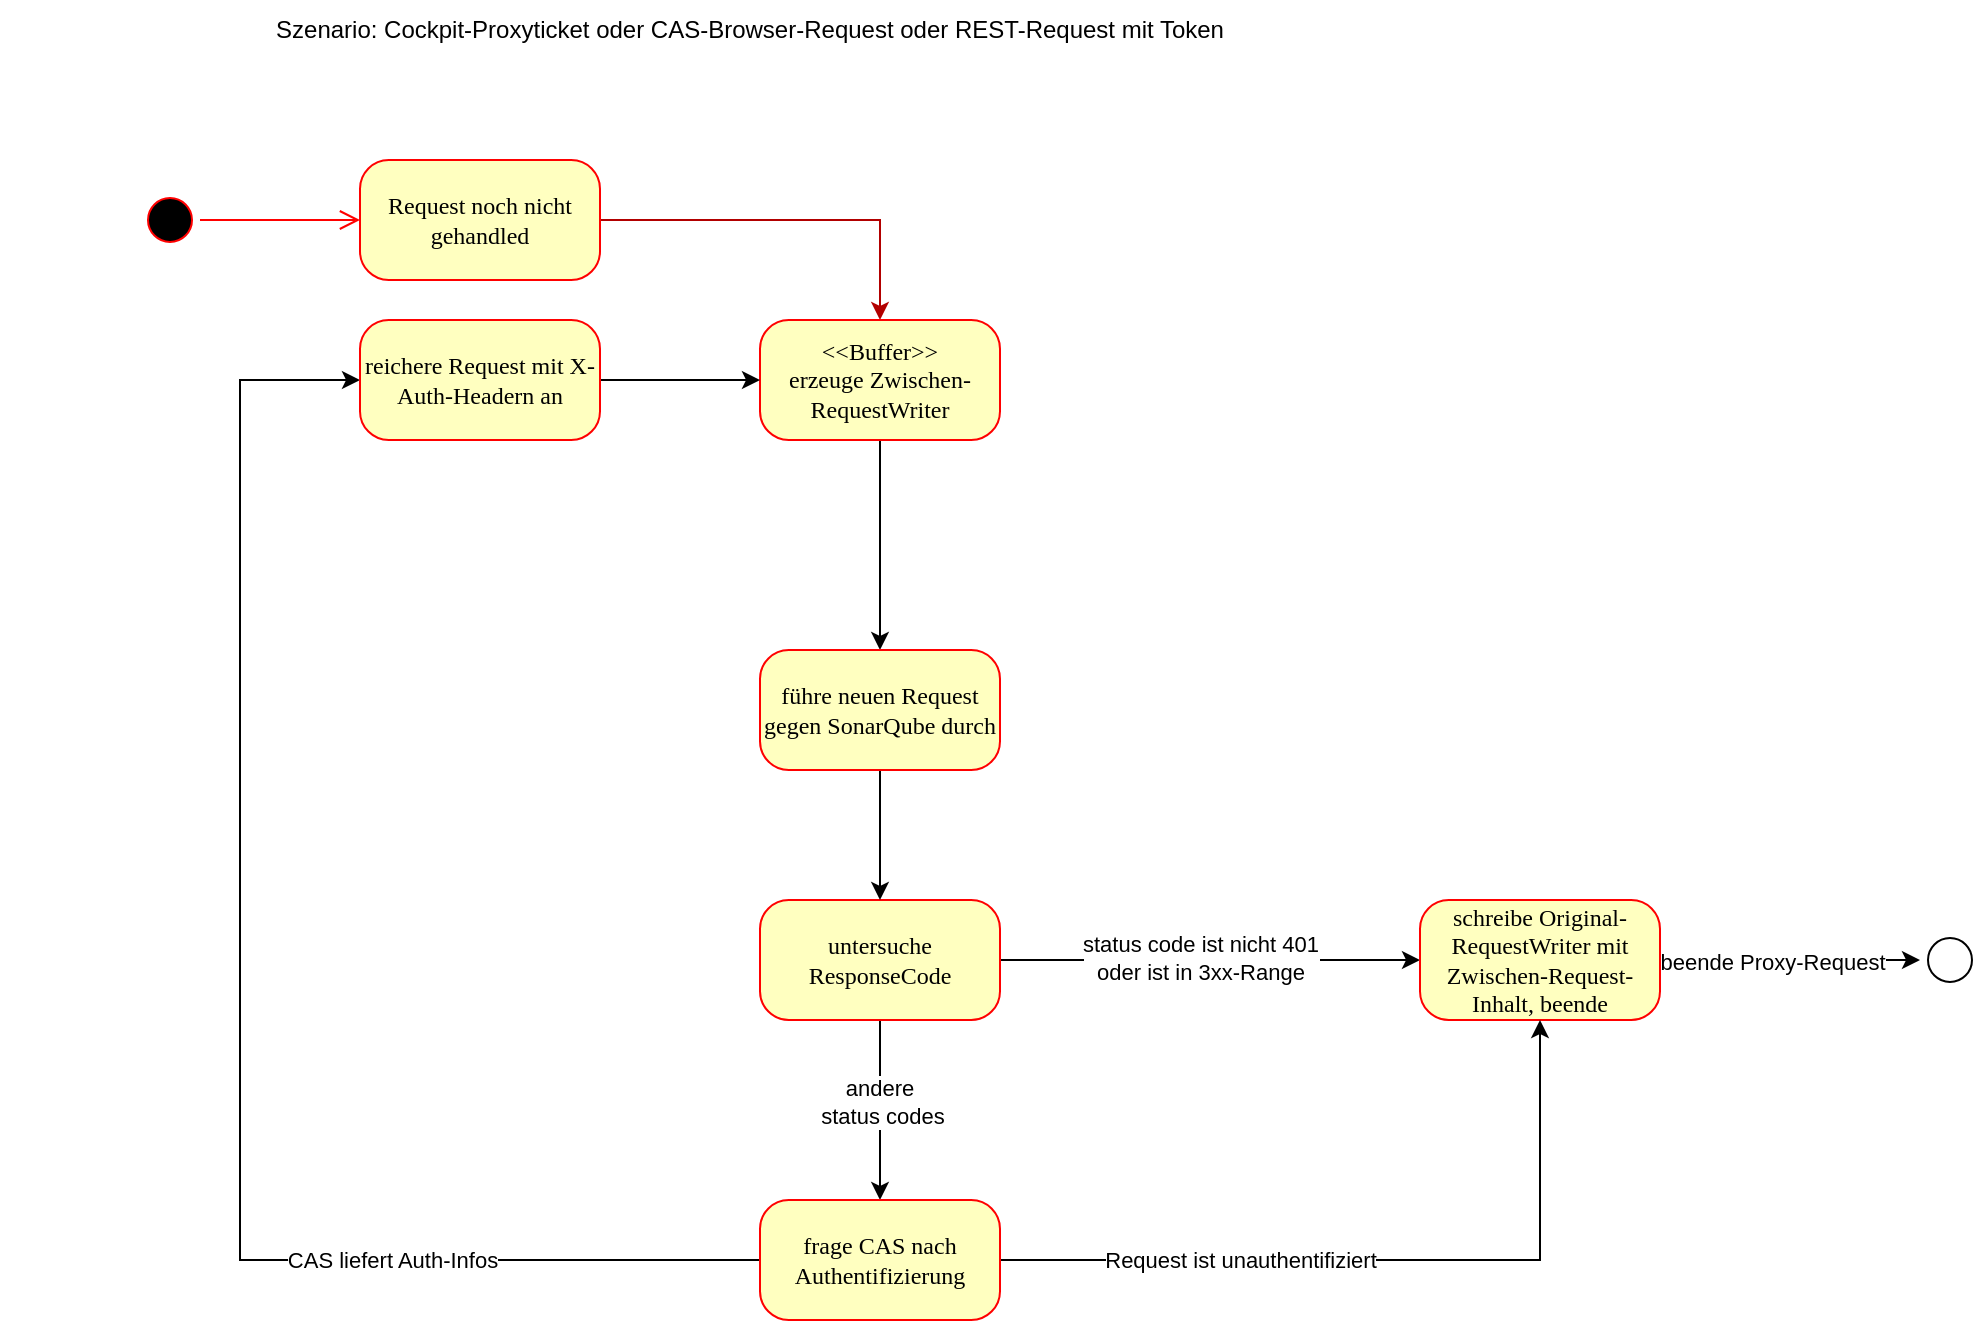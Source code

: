 <mxfile version="24.7.17">
  <diagram name="Page-1" id="58cdce13-f638-feb5-8d6f-7d28b1aa9fa0">
    <mxGraphModel dx="1434" dy="913" grid="1" gridSize="10" guides="1" tooltips="1" connect="1" arrows="1" fold="1" page="1" pageScale="1" pageWidth="1100" pageHeight="850" background="none" math="0" shadow="0">
      <root>
        <mxCell id="0" />
        <mxCell id="1" parent="0" />
        <mxCell id="382b91b5511bd0f7-1" value="" style="ellipse;html=1;shape=startState;fillColor=#000000;strokeColor=#ff0000;rounded=1;shadow=0;comic=0;labelBackgroundColor=none;fontFamily=Verdana;fontSize=12;fontColor=#000000;align=center;direction=south;" parent="1" vertex="1">
          <mxGeometry x="130" y="135" width="30" height="30" as="geometry" />
        </mxCell>
        <mxCell id="BBAbMBos5AcET1pFvo9Y-4" style="edgeStyle=orthogonalEdgeStyle;rounded=0;orthogonalLoop=1;jettySize=auto;html=1;" edge="1" parent="1" source="382b91b5511bd0f7-5" target="382b91b5511bd0f7-9">
          <mxGeometry relative="1" as="geometry" />
        </mxCell>
        <mxCell id="BBAbMBos5AcET1pFvo9Y-5" value="&lt;div&gt;status code ist nicht 401&lt;/div&gt;&lt;div&gt;oder ist in 3xx-Range&lt;/div&gt;" style="edgeLabel;html=1;align=center;verticalAlign=middle;resizable=0;points=[];" vertex="1" connectable="0" parent="BBAbMBos5AcET1pFvo9Y-4">
          <mxGeometry x="-0.05" y="1" relative="1" as="geometry">
            <mxPoint as="offset" />
          </mxGeometry>
        </mxCell>
        <mxCell id="BBAbMBos5AcET1pFvo9Y-10" style="edgeStyle=orthogonalEdgeStyle;rounded=0;orthogonalLoop=1;jettySize=auto;html=1;" edge="1" parent="1" source="382b91b5511bd0f7-5" target="BBAbMBos5AcET1pFvo9Y-9">
          <mxGeometry relative="1" as="geometry" />
        </mxCell>
        <mxCell id="BBAbMBos5AcET1pFvo9Y-14" value="&lt;div&gt;andere&amp;nbsp;&lt;/div&gt;&lt;div&gt;status codes&lt;/div&gt;" style="edgeLabel;html=1;align=center;verticalAlign=middle;resizable=0;points=[];" vertex="1" connectable="0" parent="BBAbMBos5AcET1pFvo9Y-10">
          <mxGeometry x="-0.089" y="1" relative="1" as="geometry">
            <mxPoint as="offset" />
          </mxGeometry>
        </mxCell>
        <mxCell id="382b91b5511bd0f7-5" value="untersuche ResponseCode" style="rounded=1;whiteSpace=wrap;html=1;arcSize=24;fillColor=#ffffc0;strokeColor=#ff0000;shadow=0;comic=0;labelBackgroundColor=none;fontFamily=Verdana;fontSize=12;fontColor=#000000;align=center;" parent="1" vertex="1">
          <mxGeometry x="440" y="490" width="120" height="60" as="geometry" />
        </mxCell>
        <mxCell id="BBAbMBos5AcET1pFvo9Y-1" style="edgeStyle=orthogonalEdgeStyle;rounded=0;orthogonalLoop=1;jettySize=auto;html=1;fillColor=#e51400;strokeColor=#B20000;" edge="1" parent="1" source="382b91b5511bd0f7-6" target="382b91b5511bd0f7-7">
          <mxGeometry relative="1" as="geometry" />
        </mxCell>
        <mxCell id="382b91b5511bd0f7-6" value="Request noch nicht gehandled" style="rounded=1;whiteSpace=wrap;html=1;arcSize=24;fillColor=#ffffc0;strokeColor=#ff0000;shadow=0;comic=0;labelBackgroundColor=none;fontFamily=Verdana;fontSize=12;fontColor=#000000;align=center;" parent="1" vertex="1">
          <mxGeometry x="240" y="120" width="120" height="60" as="geometry" />
        </mxCell>
        <mxCell id="BBAbMBos5AcET1pFvo9Y-3" style="edgeStyle=orthogonalEdgeStyle;rounded=0;orthogonalLoop=1;jettySize=auto;html=1;" edge="1" parent="1" source="382b91b5511bd0f7-7" target="382b91b5511bd0f7-10">
          <mxGeometry relative="1" as="geometry" />
        </mxCell>
        <mxCell id="382b91b5511bd0f7-7" value="&lt;div&gt;&amp;lt;&amp;lt;Buffer&amp;gt;&amp;gt;&lt;/div&gt;&lt;div&gt;erzeuge Zwischen-RequestWriter&lt;/div&gt;" style="rounded=1;whiteSpace=wrap;html=1;arcSize=24;fillColor=#ffffc0;strokeColor=#ff0000;shadow=0;comic=0;labelBackgroundColor=none;fontFamily=Verdana;fontSize=12;fontColor=#000000;align=center;" parent="1" vertex="1">
          <mxGeometry x="440" y="200" width="120" height="60" as="geometry" />
        </mxCell>
        <mxCell id="BBAbMBos5AcET1pFvo9Y-7" style="edgeStyle=orthogonalEdgeStyle;rounded=0;orthogonalLoop=1;jettySize=auto;html=1;" edge="1" parent="1" source="382b91b5511bd0f7-9" target="BBAbMBos5AcET1pFvo9Y-6">
          <mxGeometry relative="1" as="geometry" />
        </mxCell>
        <mxCell id="BBAbMBos5AcET1pFvo9Y-20" value="beende Proxy-Request" style="edgeLabel;html=1;align=center;verticalAlign=middle;resizable=0;points=[];" vertex="1" connectable="0" parent="BBAbMBos5AcET1pFvo9Y-7">
          <mxGeometry x="-0.14" y="-1" relative="1" as="geometry">
            <mxPoint as="offset" />
          </mxGeometry>
        </mxCell>
        <mxCell id="382b91b5511bd0f7-9" value="schreibe Original-RequestWriter mit Zwischen-Request-Inhalt, beende" style="rounded=1;whiteSpace=wrap;html=1;arcSize=24;fillColor=#ffffc0;strokeColor=#ff0000;shadow=0;comic=0;labelBackgroundColor=none;fontFamily=Verdana;fontSize=12;fontColor=#000000;align=center;" parent="1" vertex="1">
          <mxGeometry x="770" y="490" width="120" height="60" as="geometry" />
        </mxCell>
        <mxCell id="BBAbMBos5AcET1pFvo9Y-8" style="edgeStyle=orthogonalEdgeStyle;rounded=0;orthogonalLoop=1;jettySize=auto;html=1;" edge="1" parent="1" source="382b91b5511bd0f7-10" target="382b91b5511bd0f7-5">
          <mxGeometry relative="1" as="geometry" />
        </mxCell>
        <mxCell id="382b91b5511bd0f7-10" value="führe neuen Request gegen SonarQube durch" style="rounded=1;whiteSpace=wrap;html=1;arcSize=24;fillColor=#ffffc0;strokeColor=#ff0000;shadow=0;comic=0;labelBackgroundColor=none;fontFamily=Verdana;fontSize=12;fontColor=#000000;align=center;" parent="1" vertex="1">
          <mxGeometry x="440" y="365" width="120" height="60" as="geometry" />
        </mxCell>
        <mxCell id="2a3bc250acf0617d-9" style="edgeStyle=orthogonalEdgeStyle;html=1;labelBackgroundColor=none;endArrow=open;endSize=8;strokeColor=#ff0000;fontFamily=Verdana;fontSize=12;align=left;" parent="1" source="382b91b5511bd0f7-1" target="382b91b5511bd0f7-6" edge="1">
          <mxGeometry relative="1" as="geometry" />
        </mxCell>
        <mxCell id="BBAbMBos5AcET1pFvo9Y-6" value="" style="ellipse;html=1;shape=startState;rounded=1;shadow=0;comic=0;labelBackgroundColor=none;fontFamily=Verdana;fontSize=12;align=center;direction=south;" vertex="1" parent="1">
          <mxGeometry x="1020" y="505" width="30" height="30" as="geometry" />
        </mxCell>
        <mxCell id="BBAbMBos5AcET1pFvo9Y-12" style="edgeStyle=orthogonalEdgeStyle;rounded=0;orthogonalLoop=1;jettySize=auto;html=1;entryX=0;entryY=0.5;entryDx=0;entryDy=0;" edge="1" parent="1" source="BBAbMBos5AcET1pFvo9Y-9" target="BBAbMBos5AcET1pFvo9Y-11">
          <mxGeometry relative="1" as="geometry">
            <Array as="points">
              <mxPoint x="180" y="670" />
              <mxPoint x="180" y="230" />
            </Array>
          </mxGeometry>
        </mxCell>
        <mxCell id="BBAbMBos5AcET1pFvo9Y-15" value="CAS liefert Auth-Infos" style="edgeLabel;html=1;align=center;verticalAlign=middle;resizable=0;points=[];" vertex="1" connectable="0" parent="BBAbMBos5AcET1pFvo9Y-12">
          <mxGeometry x="-0.515" relative="1" as="geometry">
            <mxPoint as="offset" />
          </mxGeometry>
        </mxCell>
        <mxCell id="BBAbMBos5AcET1pFvo9Y-16" style="edgeStyle=orthogonalEdgeStyle;rounded=0;orthogonalLoop=1;jettySize=auto;html=1;entryX=0.5;entryY=1;entryDx=0;entryDy=0;" edge="1" parent="1" source="BBAbMBos5AcET1pFvo9Y-9" target="382b91b5511bd0f7-9">
          <mxGeometry relative="1" as="geometry" />
        </mxCell>
        <mxCell id="BBAbMBos5AcET1pFvo9Y-17" value="Request ist unauthentifiziert" style="edgeLabel;html=1;align=center;verticalAlign=middle;resizable=0;points=[];" vertex="1" connectable="0" parent="BBAbMBos5AcET1pFvo9Y-16">
          <mxGeometry x="-0.719" y="-2" relative="1" as="geometry">
            <mxPoint x="65" y="-2" as="offset" />
          </mxGeometry>
        </mxCell>
        <mxCell id="BBAbMBos5AcET1pFvo9Y-9" value="frage CAS nach Authentifizierung" style="rounded=1;whiteSpace=wrap;html=1;arcSize=24;fillColor=#ffffc0;strokeColor=#ff0000;shadow=0;comic=0;labelBackgroundColor=none;fontFamily=Verdana;fontSize=12;fontColor=#000000;align=center;" vertex="1" parent="1">
          <mxGeometry x="440" y="640" width="120" height="60" as="geometry" />
        </mxCell>
        <mxCell id="BBAbMBos5AcET1pFvo9Y-13" style="edgeStyle=orthogonalEdgeStyle;rounded=0;orthogonalLoop=1;jettySize=auto;html=1;entryX=0;entryY=0.5;entryDx=0;entryDy=0;" edge="1" parent="1" source="BBAbMBos5AcET1pFvo9Y-11" target="382b91b5511bd0f7-7">
          <mxGeometry relative="1" as="geometry" />
        </mxCell>
        <mxCell id="BBAbMBos5AcET1pFvo9Y-11" value="reichere Request mit X-Auth-Headern an" style="rounded=1;whiteSpace=wrap;html=1;arcSize=24;fillColor=#ffffc0;strokeColor=#ff0000;shadow=0;comic=0;labelBackgroundColor=none;fontFamily=Verdana;fontSize=12;fontColor=#000000;align=center;" vertex="1" parent="1">
          <mxGeometry x="240" y="200" width="120" height="60" as="geometry" />
        </mxCell>
        <mxCell id="BBAbMBos5AcET1pFvo9Y-18" value="Szenario: Cockpit-Proxyticket oder CAS-Browser-Request oder REST-Request mit Token" style="text;html=1;align=center;verticalAlign=middle;whiteSpace=wrap;rounded=0;" vertex="1" parent="1">
          <mxGeometry x="60" y="40" width="750" height="30" as="geometry" />
        </mxCell>
      </root>
    </mxGraphModel>
  </diagram>
</mxfile>
